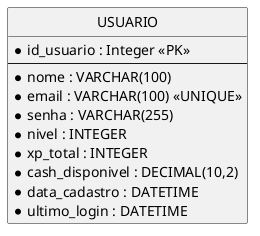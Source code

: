 @startuml entidade_relacionamento

hide circle
skinparam linetype ortho

entity "USUARIO" as usuario {
  * id_usuario : Integer <<PK>>
  --
  * nome : VARCHAR(100)
  * email : VARCHAR(100) <<UNIQUE>>
  * senha : VARCHAR(255)
  * nivel : INTEGER
  * xp_total : INTEGER
  * cash_disponivel : DECIMAL(10,2)
  * data_cadastro : DATETIME
  * ultimo_login : DATETIME
}